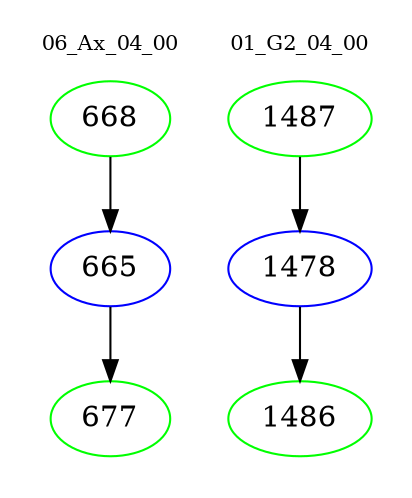 digraph{
subgraph cluster_0 {
color = white
label = "06_Ax_04_00";
fontsize=10;
T0_668 [label="668", color="green"]
T0_668 -> T0_665 [color="black"]
T0_665 [label="665", color="blue"]
T0_665 -> T0_677 [color="black"]
T0_677 [label="677", color="green"]
}
subgraph cluster_1 {
color = white
label = "01_G2_04_00";
fontsize=10;
T1_1487 [label="1487", color="green"]
T1_1487 -> T1_1478 [color="black"]
T1_1478 [label="1478", color="blue"]
T1_1478 -> T1_1486 [color="black"]
T1_1486 [label="1486", color="green"]
}
}
